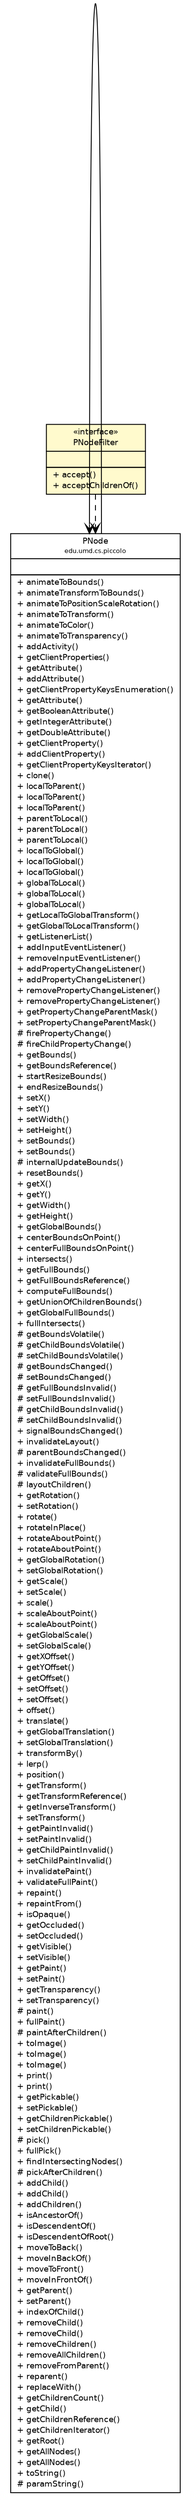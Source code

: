 #!/usr/local/bin/dot
#
# Class diagram 
# Generated by UmlGraph version 4.6 (http://www.spinellis.gr/sw/umlgraph)
#

digraph G {
	edge [fontname="Helvetica",fontsize=10,labelfontname="Helvetica",labelfontsize=10];
	node [fontname="Helvetica",fontsize=10,shape=plaintext];
	// edu.umd.cs.piccolo.util.PNodeFilter
	c587 [label=<<table border="0" cellborder="1" cellspacing="0" cellpadding="2" port="p" bgcolor="lemonChiffon" href="./PNodeFilter.html">
		<tr><td><table border="0" cellspacing="0" cellpadding="1">
			<tr><td> &laquo;interface&raquo; </td></tr>
			<tr><td> PNodeFilter </td></tr>
		</table></td></tr>
		<tr><td><table border="0" cellspacing="0" cellpadding="1">
			<tr><td align="left">  </td></tr>
		</table></td></tr>
		<tr><td><table border="0" cellspacing="0" cellpadding="1">
			<tr><td align="left"> + accept() </td></tr>
			<tr><td align="left"> + acceptChildrenOf() </td></tr>
		</table></td></tr>
		</table>>, fontname="Helvetica", fontcolor="black", fontsize=9.0];
	// edu.umd.cs.piccolo.PNode
	c590 [label=<<table border="0" cellborder="1" cellspacing="0" cellpadding="2" port="p" href="../PNode.html">
		<tr><td><table border="0" cellspacing="0" cellpadding="1">
			<tr><td> PNode </td></tr>
			<tr><td><font point-size="7.0"> edu.umd.cs.piccolo </font></td></tr>
		</table></td></tr>
		<tr><td><table border="0" cellspacing="0" cellpadding="1">
			<tr><td align="left">  </td></tr>
		</table></td></tr>
		<tr><td><table border="0" cellspacing="0" cellpadding="1">
			<tr><td align="left"> + animateToBounds() </td></tr>
			<tr><td align="left"> + animateTransformToBounds() </td></tr>
			<tr><td align="left"> + animateToPositionScaleRotation() </td></tr>
			<tr><td align="left"> + animateToTransform() </td></tr>
			<tr><td align="left"> + animateToColor() </td></tr>
			<tr><td align="left"> + animateToTransparency() </td></tr>
			<tr><td align="left"> + addActivity() </td></tr>
			<tr><td align="left"> + getClientProperties() </td></tr>
			<tr><td align="left"> + getAttribute() </td></tr>
			<tr><td align="left"> + addAttribute() </td></tr>
			<tr><td align="left"> + getClientPropertyKeysEnumeration() </td></tr>
			<tr><td align="left"> + getAttribute() </td></tr>
			<tr><td align="left"> + getBooleanAttribute() </td></tr>
			<tr><td align="left"> + getIntegerAttribute() </td></tr>
			<tr><td align="left"> + getDoubleAttribute() </td></tr>
			<tr><td align="left"> + getClientProperty() </td></tr>
			<tr><td align="left"> + addClientProperty() </td></tr>
			<tr><td align="left"> + getClientPropertyKeysIterator() </td></tr>
			<tr><td align="left"> + clone() </td></tr>
			<tr><td align="left"> + localToParent() </td></tr>
			<tr><td align="left"> + localToParent() </td></tr>
			<tr><td align="left"> + localToParent() </td></tr>
			<tr><td align="left"> + parentToLocal() </td></tr>
			<tr><td align="left"> + parentToLocal() </td></tr>
			<tr><td align="left"> + parentToLocal() </td></tr>
			<tr><td align="left"> + localToGlobal() </td></tr>
			<tr><td align="left"> + localToGlobal() </td></tr>
			<tr><td align="left"> + localToGlobal() </td></tr>
			<tr><td align="left"> + globalToLocal() </td></tr>
			<tr><td align="left"> + globalToLocal() </td></tr>
			<tr><td align="left"> + globalToLocal() </td></tr>
			<tr><td align="left"> + getLocalToGlobalTransform() </td></tr>
			<tr><td align="left"> + getGlobalToLocalTransform() </td></tr>
			<tr><td align="left"> + getListenerList() </td></tr>
			<tr><td align="left"> + addInputEventListener() </td></tr>
			<tr><td align="left"> + removeInputEventListener() </td></tr>
			<tr><td align="left"> + addPropertyChangeListener() </td></tr>
			<tr><td align="left"> + addPropertyChangeListener() </td></tr>
			<tr><td align="left"> + removePropertyChangeListener() </td></tr>
			<tr><td align="left"> + removePropertyChangeListener() </td></tr>
			<tr><td align="left"> + getPropertyChangeParentMask() </td></tr>
			<tr><td align="left"> + setPropertyChangeParentMask() </td></tr>
			<tr><td align="left"> # firePropertyChange() </td></tr>
			<tr><td align="left"> # fireChildPropertyChange() </td></tr>
			<tr><td align="left"> + getBounds() </td></tr>
			<tr><td align="left"> + getBoundsReference() </td></tr>
			<tr><td align="left"> + startResizeBounds() </td></tr>
			<tr><td align="left"> + endResizeBounds() </td></tr>
			<tr><td align="left"> + setX() </td></tr>
			<tr><td align="left"> + setY() </td></tr>
			<tr><td align="left"> + setWidth() </td></tr>
			<tr><td align="left"> + setHeight() </td></tr>
			<tr><td align="left"> + setBounds() </td></tr>
			<tr><td align="left"> + setBounds() </td></tr>
			<tr><td align="left"> # internalUpdateBounds() </td></tr>
			<tr><td align="left"> + resetBounds() </td></tr>
			<tr><td align="left"> + getX() </td></tr>
			<tr><td align="left"> + getY() </td></tr>
			<tr><td align="left"> + getWidth() </td></tr>
			<tr><td align="left"> + getHeight() </td></tr>
			<tr><td align="left"> + getGlobalBounds() </td></tr>
			<tr><td align="left"> + centerBoundsOnPoint() </td></tr>
			<tr><td align="left"> + centerFullBoundsOnPoint() </td></tr>
			<tr><td align="left"> + intersects() </td></tr>
			<tr><td align="left"> + getFullBounds() </td></tr>
			<tr><td align="left"> + getFullBoundsReference() </td></tr>
			<tr><td align="left"> + computeFullBounds() </td></tr>
			<tr><td align="left"> + getUnionOfChildrenBounds() </td></tr>
			<tr><td align="left"> + getGlobalFullBounds() </td></tr>
			<tr><td align="left"> + fullIntersects() </td></tr>
			<tr><td align="left"> # getBoundsVolatile() </td></tr>
			<tr><td align="left"> # getChildBoundsVolatile() </td></tr>
			<tr><td align="left"> # setChildBoundsVolatile() </td></tr>
			<tr><td align="left"> # getBoundsChanged() </td></tr>
			<tr><td align="left"> # setBoundsChanged() </td></tr>
			<tr><td align="left"> # getFullBoundsInvalid() </td></tr>
			<tr><td align="left"> # setFullBoundsInvalid() </td></tr>
			<tr><td align="left"> # getChildBoundsInvalid() </td></tr>
			<tr><td align="left"> # setChildBoundsInvalid() </td></tr>
			<tr><td align="left"> + signalBoundsChanged() </td></tr>
			<tr><td align="left"> + invalidateLayout() </td></tr>
			<tr><td align="left"> # parentBoundsChanged() </td></tr>
			<tr><td align="left"> + invalidateFullBounds() </td></tr>
			<tr><td align="left"> # validateFullBounds() </td></tr>
			<tr><td align="left"> # layoutChildren() </td></tr>
			<tr><td align="left"> + getRotation() </td></tr>
			<tr><td align="left"> + setRotation() </td></tr>
			<tr><td align="left"> + rotate() </td></tr>
			<tr><td align="left"> + rotateInPlace() </td></tr>
			<tr><td align="left"> + rotateAboutPoint() </td></tr>
			<tr><td align="left"> + rotateAboutPoint() </td></tr>
			<tr><td align="left"> + getGlobalRotation() </td></tr>
			<tr><td align="left"> + setGlobalRotation() </td></tr>
			<tr><td align="left"> + getScale() </td></tr>
			<tr><td align="left"> + setScale() </td></tr>
			<tr><td align="left"> + scale() </td></tr>
			<tr><td align="left"> + scaleAboutPoint() </td></tr>
			<tr><td align="left"> + scaleAboutPoint() </td></tr>
			<tr><td align="left"> + getGlobalScale() </td></tr>
			<tr><td align="left"> + setGlobalScale() </td></tr>
			<tr><td align="left"> + getXOffset() </td></tr>
			<tr><td align="left"> + getYOffset() </td></tr>
			<tr><td align="left"> + getOffset() </td></tr>
			<tr><td align="left"> + setOffset() </td></tr>
			<tr><td align="left"> + setOffset() </td></tr>
			<tr><td align="left"> + offset() </td></tr>
			<tr><td align="left"> + translate() </td></tr>
			<tr><td align="left"> + getGlobalTranslation() </td></tr>
			<tr><td align="left"> + setGlobalTranslation() </td></tr>
			<tr><td align="left"> + transformBy() </td></tr>
			<tr><td align="left"> + lerp() </td></tr>
			<tr><td align="left"> + position() </td></tr>
			<tr><td align="left"> + getTransform() </td></tr>
			<tr><td align="left"> + getTransformReference() </td></tr>
			<tr><td align="left"> + getInverseTransform() </td></tr>
			<tr><td align="left"> + setTransform() </td></tr>
			<tr><td align="left"> + getPaintInvalid() </td></tr>
			<tr><td align="left"> + setPaintInvalid() </td></tr>
			<tr><td align="left"> + getChildPaintInvalid() </td></tr>
			<tr><td align="left"> + setChildPaintInvalid() </td></tr>
			<tr><td align="left"> + invalidatePaint() </td></tr>
			<tr><td align="left"> + validateFullPaint() </td></tr>
			<tr><td align="left"> + repaint() </td></tr>
			<tr><td align="left"> + repaintFrom() </td></tr>
			<tr><td align="left"> + isOpaque() </td></tr>
			<tr><td align="left"> + getOccluded() </td></tr>
			<tr><td align="left"> + setOccluded() </td></tr>
			<tr><td align="left"> + getVisible() </td></tr>
			<tr><td align="left"> + setVisible() </td></tr>
			<tr><td align="left"> + getPaint() </td></tr>
			<tr><td align="left"> + setPaint() </td></tr>
			<tr><td align="left"> + getTransparency() </td></tr>
			<tr><td align="left"> + setTransparency() </td></tr>
			<tr><td align="left"> # paint() </td></tr>
			<tr><td align="left"> + fullPaint() </td></tr>
			<tr><td align="left"> # paintAfterChildren() </td></tr>
			<tr><td align="left"> + toImage() </td></tr>
			<tr><td align="left"> + toImage() </td></tr>
			<tr><td align="left"> + toImage() </td></tr>
			<tr><td align="left"> + print() </td></tr>
			<tr><td align="left"> + print() </td></tr>
			<tr><td align="left"> + getPickable() </td></tr>
			<tr><td align="left"> + setPickable() </td></tr>
			<tr><td align="left"> + getChildrenPickable() </td></tr>
			<tr><td align="left"> + setChildrenPickable() </td></tr>
			<tr><td align="left"> # pick() </td></tr>
			<tr><td align="left"> + fullPick() </td></tr>
			<tr><td align="left"> + findIntersectingNodes() </td></tr>
			<tr><td align="left"> # pickAfterChildren() </td></tr>
			<tr><td align="left"> + addChild() </td></tr>
			<tr><td align="left"> + addChild() </td></tr>
			<tr><td align="left"> + addChildren() </td></tr>
			<tr><td align="left"> + isAncestorOf() </td></tr>
			<tr><td align="left"> + isDescendentOf() </td></tr>
			<tr><td align="left"> + isDescendentOfRoot() </td></tr>
			<tr><td align="left"> + moveToBack() </td></tr>
			<tr><td align="left"> + moveInBackOf() </td></tr>
			<tr><td align="left"> + moveToFront() </td></tr>
			<tr><td align="left"> + moveInFrontOf() </td></tr>
			<tr><td align="left"> + getParent() </td></tr>
			<tr><td align="left"> + setParent() </td></tr>
			<tr><td align="left"> + indexOfChild() </td></tr>
			<tr><td align="left"> + removeChild() </td></tr>
			<tr><td align="left"> + removeChild() </td></tr>
			<tr><td align="left"> + removeChildren() </td></tr>
			<tr><td align="left"> + removeAllChildren() </td></tr>
			<tr><td align="left"> + removeFromParent() </td></tr>
			<tr><td align="left"> + reparent() </td></tr>
			<tr><td align="left"> + replaceWith() </td></tr>
			<tr><td align="left"> + getChildrenCount() </td></tr>
			<tr><td align="left"> + getChild() </td></tr>
			<tr><td align="left"> + getChildrenReference() </td></tr>
			<tr><td align="left"> + getChildrenIterator() </td></tr>
			<tr><td align="left"> + getRoot() </td></tr>
			<tr><td align="left"> + getAllNodes() </td></tr>
			<tr><td align="left"> + getAllNodes() </td></tr>
			<tr><td align="left"> + toString() </td></tr>
			<tr><td align="left"> # paramString() </td></tr>
		</table></td></tr>
		</table>>, fontname="Helvetica", fontcolor="black", fontsize=9.0];
	// edu.umd.cs.piccolo.PNode NAVASSOC edu.umd.cs.piccolo.PNode
	c590:p -> c590:p [taillabel="", label="", headlabel="", fontname="Helvetica", fontcolor="black", fontsize=10.0, color="black", arrowhead=open];
	// edu.umd.cs.piccolo.util.PNodeFilter DEPEND edu.umd.cs.piccolo.PNode
	c587:p -> c590:p [taillabel="", label="", headlabel="", fontname="Helvetica", fontcolor="black", fontsize=10.0, color="black", arrowhead=open, style=dashed];
}

